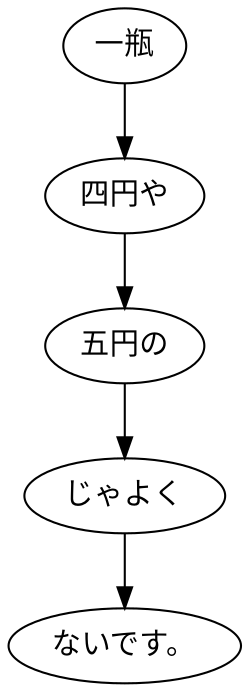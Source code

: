 digraph graph9002 {
	node0 [label="一瓶"];
	node1 [label="四円や"];
	node2 [label="五円の"];
	node3 [label="じゃよく"];
	node4 [label="ないです。"];
	node0 -> node1;
	node1 -> node2;
	node2 -> node3;
	node3 -> node4;
}
